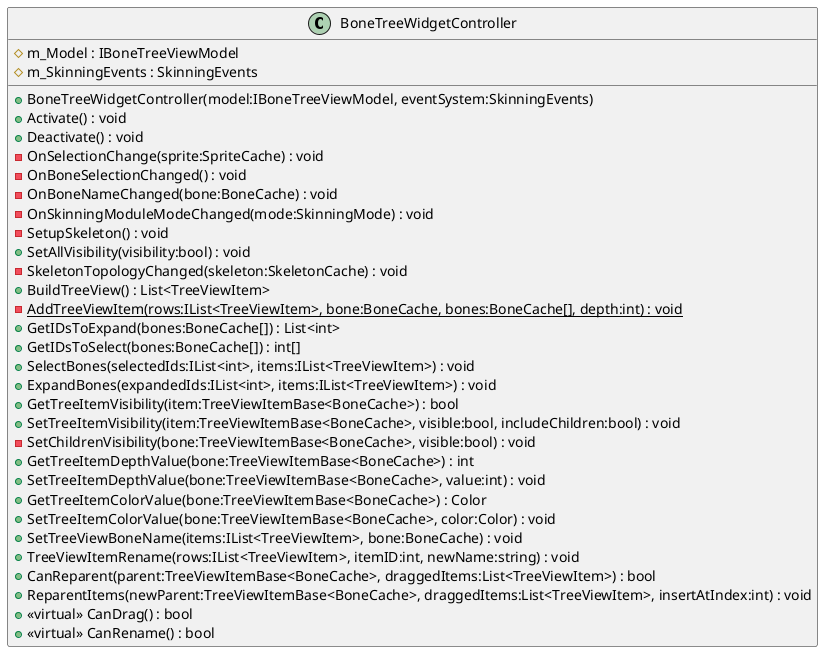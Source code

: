 @startuml
class BoneTreeWidgetController {
    # m_Model : IBoneTreeViewModel
    # m_SkinningEvents : SkinningEvents
    + BoneTreeWidgetController(model:IBoneTreeViewModel, eventSystem:SkinningEvents)
    + Activate() : void
    + Deactivate() : void
    - OnSelectionChange(sprite:SpriteCache) : void
    - OnBoneSelectionChanged() : void
    - OnBoneNameChanged(bone:BoneCache) : void
    - OnSkinningModuleModeChanged(mode:SkinningMode) : void
    - SetupSkeleton() : void
    + SetAllVisibility(visibility:bool) : void
    - SkeletonTopologyChanged(skeleton:SkeletonCache) : void
    + BuildTreeView() : List<TreeViewItem>
    - {static} AddTreeViewItem(rows:IList<TreeViewItem>, bone:BoneCache, bones:BoneCache[], depth:int) : void
    + GetIDsToExpand(bones:BoneCache[]) : List<int>
    + GetIDsToSelect(bones:BoneCache[]) : int[]
    + SelectBones(selectedIds:IList<int>, items:IList<TreeViewItem>) : void
    + ExpandBones(expandedIds:IList<int>, items:IList<TreeViewItem>) : void
    + GetTreeItemVisibility(item:TreeViewItemBase<BoneCache>) : bool
    + SetTreeItemVisibility(item:TreeViewItemBase<BoneCache>, visible:bool, includeChildren:bool) : void
    - SetChildrenVisibility(bone:TreeViewItemBase<BoneCache>, visible:bool) : void
    + GetTreeItemDepthValue(bone:TreeViewItemBase<BoneCache>) : int
    + SetTreeItemDepthValue(bone:TreeViewItemBase<BoneCache>, value:int) : void
    + GetTreeItemColorValue(bone:TreeViewItemBase<BoneCache>) : Color
    + SetTreeItemColorValue(bone:TreeViewItemBase<BoneCache>, color:Color) : void
    + SetTreeViewBoneName(items:IList<TreeViewItem>, bone:BoneCache) : void
    + TreeViewItemRename(rows:IList<TreeViewItem>, itemID:int, newName:string) : void
    + CanReparent(parent:TreeViewItemBase<BoneCache>, draggedItems:List<TreeViewItem>) : bool
    + ReparentItems(newParent:TreeViewItemBase<BoneCache>, draggedItems:List<TreeViewItem>, insertAtIndex:int) : void
    + <<virtual>> CanDrag() : bool
    + <<virtual>> CanRename() : bool
}
@enduml
